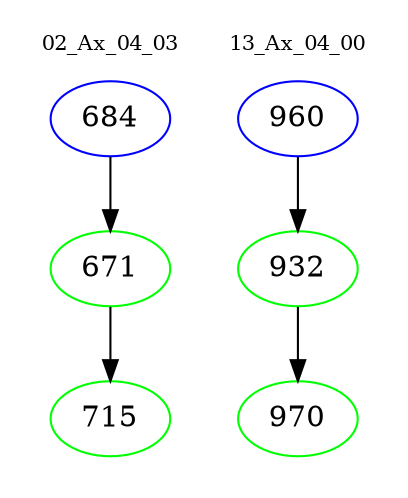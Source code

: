 digraph{
subgraph cluster_0 {
color = white
label = "02_Ax_04_03";
fontsize=10;
T0_684 [label="684", color="blue"]
T0_684 -> T0_671 [color="black"]
T0_671 [label="671", color="green"]
T0_671 -> T0_715 [color="black"]
T0_715 [label="715", color="green"]
}
subgraph cluster_1 {
color = white
label = "13_Ax_04_00";
fontsize=10;
T1_960 [label="960", color="blue"]
T1_960 -> T1_932 [color="black"]
T1_932 [label="932", color="green"]
T1_932 -> T1_970 [color="black"]
T1_970 [label="970", color="green"]
}
}
